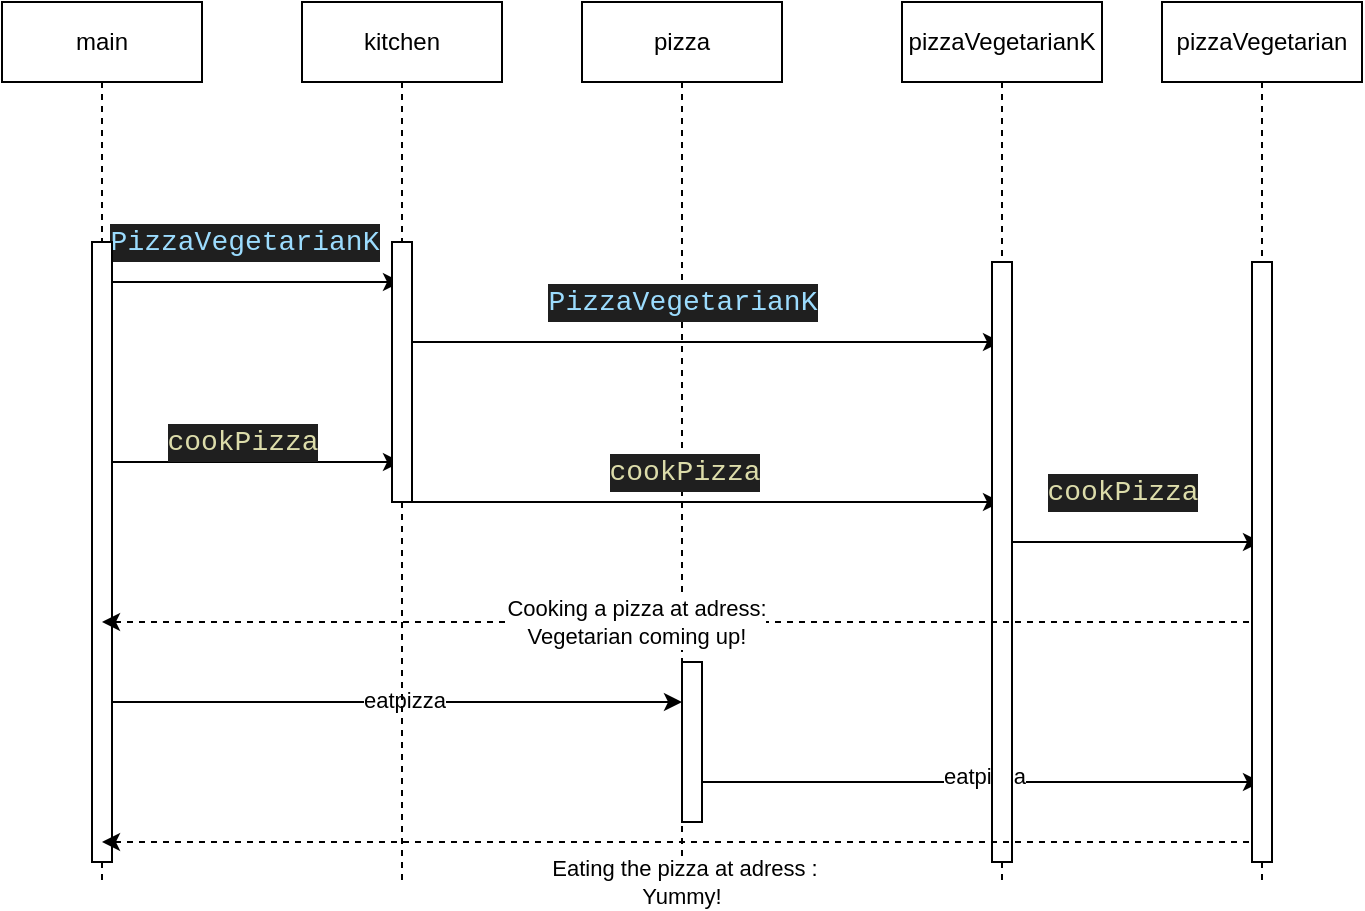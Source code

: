 <mxfile>
    <diagram id="w488eMdSrrScmeYAH7xI" name="Page-2">
        <mxGraphModel dx="1211" dy="431" grid="1" gridSize="10" guides="1" tooltips="1" connect="1" arrows="1" fold="1" page="1" pageScale="1" pageWidth="850" pageHeight="1100" math="0" shadow="0">
            <root>
                <mxCell id="0"/>
                <mxCell id="1" parent="0"/>
                <mxCell id="aKakOt_8vA6-n3YdVmNr-4" style="edgeStyle=none;html=1;" parent="1" source="hhzmSWERf4caIdVodCfD-2" target="hhzmSWERf4caIdVodCfD-4" edge="1">
                    <mxGeometry relative="1" as="geometry">
                        <Array as="points">
                            <mxPoint x="320" y="160"/>
                        </Array>
                    </mxGeometry>
                </mxCell>
                <mxCell id="aKakOt_8vA6-n3YdVmNr-10" value="&lt;div style=&quot;color: rgb(204, 204, 204); background-color: rgb(31, 31, 31); font-family: Consolas, &amp;quot;Courier New&amp;quot;, monospace; font-size: 14px; line-height: 19px;&quot;&gt;&lt;span style=&quot;color: #9cdcfe;&quot;&gt;PizzaVegetarianK&lt;/span&gt;&lt;/div&gt;" style="edgeLabel;html=1;align=center;verticalAlign=middle;resizable=0;points=[];" parent="aKakOt_8vA6-n3YdVmNr-4" vertex="1" connectable="0">
                    <mxGeometry x="0.172" relative="1" as="geometry">
                        <mxPoint x="-17" y="-20" as="offset"/>
                    </mxGeometry>
                </mxCell>
                <mxCell id="aKakOt_8vA6-n3YdVmNr-13" style="edgeStyle=none;html=1;" parent="1" source="hhzmSWERf4caIdVodCfD-2" target="hhzmSWERf4caIdVodCfD-4" edge="1">
                    <mxGeometry relative="1" as="geometry">
                        <Array as="points">
                            <mxPoint x="320" y="250"/>
                        </Array>
                    </mxGeometry>
                </mxCell>
                <mxCell id="aKakOt_8vA6-n3YdVmNr-23" style="edgeStyle=none;html=1;" parent="1" source="hhzmSWERf4caIdVodCfD-2" target="hhzmSWERf4caIdVodCfD-3" edge="1">
                    <mxGeometry relative="1" as="geometry">
                        <Array as="points">
                            <mxPoint x="540" y="370"/>
                        </Array>
                    </mxGeometry>
                </mxCell>
                <mxCell id="aKakOt_8vA6-n3YdVmNr-24" value="eatpizza" style="edgeLabel;html=1;align=center;verticalAlign=middle;resizable=0;points=[];" parent="aKakOt_8vA6-n3YdVmNr-23" vertex="1" connectable="0">
                    <mxGeometry x="0.708" y="1" relative="1" as="geometry">
                        <mxPoint x="-97" as="offset"/>
                    </mxGeometry>
                </mxCell>
                <mxCell id="hhzmSWERf4caIdVodCfD-2" value="main" style="shape=umlLifeline;perimeter=lifelinePerimeter;whiteSpace=wrap;html=1;container=1;collapsible=0;recursiveResize=0;outlineConnect=0;" parent="1" vertex="1">
                    <mxGeometry x="200" y="20" width="100" height="440" as="geometry"/>
                </mxCell>
                <mxCell id="2" value="" style="html=1;points=[];perimeter=orthogonalPerimeter;" vertex="1" parent="hhzmSWERf4caIdVodCfD-2">
                    <mxGeometry x="45" y="120" width="10" height="310" as="geometry"/>
                </mxCell>
                <mxCell id="aKakOt_8vA6-n3YdVmNr-25" style="edgeStyle=none;html=1;" parent="1" source="hhzmSWERf4caIdVodCfD-3" target="aKakOt_8vA6-n3YdVmNr-3" edge="1">
                    <mxGeometry relative="1" as="geometry">
                        <Array as="points">
                            <mxPoint x="690" y="410"/>
                        </Array>
                    </mxGeometry>
                </mxCell>
                <mxCell id="aKakOt_8vA6-n3YdVmNr-26" value="eatpizza" style="edgeLabel;html=1;align=center;verticalAlign=middle;resizable=0;points=[];" parent="aKakOt_8vA6-n3YdVmNr-25" vertex="1" connectable="0">
                    <mxGeometry x="-0.088" y="3" relative="1" as="geometry">
                        <mxPoint x="19" as="offset"/>
                    </mxGeometry>
                </mxCell>
                <mxCell id="hhzmSWERf4caIdVodCfD-3" value="pizza" style="shape=umlLifeline;perimeter=lifelinePerimeter;whiteSpace=wrap;html=1;container=1;collapsible=0;recursiveResize=0;outlineConnect=0;" parent="1" vertex="1">
                    <mxGeometry x="490" y="20" width="100" height="440" as="geometry"/>
                </mxCell>
                <mxCell id="aKakOt_8vA6-n3YdVmNr-11" value="&lt;div style=&quot;color: rgb(204, 204, 204); background-color: rgb(31, 31, 31); font-family: Consolas, &amp;quot;Courier New&amp;quot;, monospace; font-size: 14px; line-height: 19px;&quot;&gt;&lt;span style=&quot;color: #9cdcfe;&quot;&gt;PizzaVegetarianK&lt;/span&gt;&lt;/div&gt;" style="edgeLabel;html=1;align=center;verticalAlign=middle;resizable=0;points=[];" parent="hhzmSWERf4caIdVodCfD-3" vertex="1" connectable="0">
                    <mxGeometry x="50" y="150" as="geometry"/>
                </mxCell>
                <mxCell id="4" value="" style="html=1;points=[];perimeter=orthogonalPerimeter;" vertex="1" parent="hhzmSWERf4caIdVodCfD-3">
                    <mxGeometry x="50" y="330" width="10" height="80" as="geometry"/>
                </mxCell>
                <mxCell id="aKakOt_8vA6-n3YdVmNr-7" style="edgeStyle=none;html=1;" parent="1" source="hhzmSWERf4caIdVodCfD-4" target="hhzmSWERf4caIdVodCfD-5" edge="1">
                    <mxGeometry relative="1" as="geometry">
                        <Array as="points">
                            <mxPoint x="550" y="190"/>
                        </Array>
                    </mxGeometry>
                </mxCell>
                <mxCell id="aKakOt_8vA6-n3YdVmNr-15" style="edgeStyle=none;html=1;" parent="1" source="hhzmSWERf4caIdVodCfD-4" target="hhzmSWERf4caIdVodCfD-5" edge="1">
                    <mxGeometry relative="1" as="geometry">
                        <Array as="points">
                            <mxPoint x="640" y="270"/>
                        </Array>
                    </mxGeometry>
                </mxCell>
                <mxCell id="aKakOt_8vA6-n3YdVmNr-16" value="&lt;div style=&quot;color: rgb(204, 204, 204); background-color: rgb(31, 31, 31); font-family: Consolas, &amp;quot;Courier New&amp;quot;, monospace; font-size: 14px; line-height: 19px;&quot;&gt;&lt;span style=&quot;color: #dcdcaa;&quot;&gt;cookPizza&lt;/span&gt;&lt;/div&gt;" style="edgeLabel;html=1;align=center;verticalAlign=middle;resizable=0;points=[];" parent="aKakOt_8vA6-n3YdVmNr-15" vertex="1" connectable="0">
                    <mxGeometry x="0.259" y="-1" relative="1" as="geometry">
                        <mxPoint x="-48" y="-16" as="offset"/>
                    </mxGeometry>
                </mxCell>
                <mxCell id="hhzmSWERf4caIdVodCfD-4" value="kitchen" style="shape=umlLifeline;perimeter=lifelinePerimeter;whiteSpace=wrap;html=1;container=1;collapsible=0;recursiveResize=0;outlineConnect=0;" parent="1" vertex="1">
                    <mxGeometry x="350" y="20" width="100" height="440" as="geometry"/>
                </mxCell>
                <mxCell id="3" value="" style="html=1;points=[];perimeter=orthogonalPerimeter;" vertex="1" parent="hhzmSWERf4caIdVodCfD-4">
                    <mxGeometry x="45" y="120" width="10" height="130" as="geometry"/>
                </mxCell>
                <mxCell id="aKakOt_8vA6-n3YdVmNr-17" style="edgeStyle=none;html=1;" parent="1" source="hhzmSWERf4caIdVodCfD-5" target="aKakOt_8vA6-n3YdVmNr-3" edge="1">
                    <mxGeometry relative="1" as="geometry">
                        <Array as="points">
                            <mxPoint x="770" y="290"/>
                        </Array>
                    </mxGeometry>
                </mxCell>
                <mxCell id="hhzmSWERf4caIdVodCfD-5" value="pizzaVegetarianK" style="shape=umlLifeline;perimeter=lifelinePerimeter;whiteSpace=wrap;html=1;container=1;collapsible=0;recursiveResize=0;outlineConnect=0;" parent="1" vertex="1">
                    <mxGeometry x="650" y="20" width="100" height="440" as="geometry"/>
                </mxCell>
                <mxCell id="5" value="" style="html=1;points=[];perimeter=orthogonalPerimeter;" vertex="1" parent="hhzmSWERf4caIdVodCfD-5">
                    <mxGeometry x="45" y="130" width="10" height="300" as="geometry"/>
                </mxCell>
                <mxCell id="aKakOt_8vA6-n3YdVmNr-19" style="edgeStyle=none;html=1;dashed=1;" parent="1" source="aKakOt_8vA6-n3YdVmNr-3" edge="1">
                    <mxGeometry relative="1" as="geometry">
                        <mxPoint x="250" y="330" as="targetPoint"/>
                        <Array as="points">
                            <mxPoint x="540" y="330"/>
                        </Array>
                    </mxGeometry>
                </mxCell>
                <mxCell id="aKakOt_8vA6-n3YdVmNr-21" value="Cooking a pizza at adress:&lt;br&gt;Vegetarian coming up!" style="edgeLabel;html=1;align=center;verticalAlign=middle;resizable=0;points=[];" parent="aKakOt_8vA6-n3YdVmNr-19" vertex="1" connectable="0">
                    <mxGeometry x="0.08" relative="1" as="geometry">
                        <mxPoint as="offset"/>
                    </mxGeometry>
                </mxCell>
                <mxCell id="aKakOt_8vA6-n3YdVmNr-27" style="edgeStyle=none;html=1;dashed=1;" parent="1" source="aKakOt_8vA6-n3YdVmNr-3" target="hhzmSWERf4caIdVodCfD-2" edge="1">
                    <mxGeometry relative="1" as="geometry">
                        <Array as="points">
                            <mxPoint x="560" y="440"/>
                        </Array>
                    </mxGeometry>
                </mxCell>
                <mxCell id="aKakOt_8vA6-n3YdVmNr-28" value="Eating the pizza at adress :&lt;br&gt;Yummy!&amp;nbsp;" style="edgeLabel;html=1;align=center;verticalAlign=middle;resizable=0;points=[];" parent="aKakOt_8vA6-n3YdVmNr-27" vertex="1" connectable="0">
                    <mxGeometry x="-0.229" y="2" relative="1" as="geometry">
                        <mxPoint x="-65" y="18" as="offset"/>
                    </mxGeometry>
                </mxCell>
                <mxCell id="aKakOt_8vA6-n3YdVmNr-3" value="pizzaVegetarian" style="shape=umlLifeline;perimeter=lifelinePerimeter;whiteSpace=wrap;html=1;container=1;collapsible=0;recursiveResize=0;outlineConnect=0;" parent="1" vertex="1">
                    <mxGeometry x="780" y="20" width="100" height="440" as="geometry"/>
                </mxCell>
                <mxCell id="aKakOt_8vA6-n3YdVmNr-18" value="&lt;div style=&quot;color: rgb(204, 204, 204); background-color: rgb(31, 31, 31); font-family: Consolas, &amp;quot;Courier New&amp;quot;, monospace; font-size: 14px; line-height: 19px;&quot;&gt;&lt;span style=&quot;color: #dcdcaa;&quot;&gt;cookPizza&lt;/span&gt;&lt;/div&gt;" style="edgeLabel;html=1;align=center;verticalAlign=middle;resizable=0;points=[];" parent="aKakOt_8vA6-n3YdVmNr-3" vertex="1" connectable="0">
                    <mxGeometry x="-20" y="245" as="geometry"/>
                </mxCell>
                <mxCell id="6" value="" style="html=1;points=[];perimeter=orthogonalPerimeter;" vertex="1" parent="aKakOt_8vA6-n3YdVmNr-3">
                    <mxGeometry x="45" y="130" width="10" height="300" as="geometry"/>
                </mxCell>
                <mxCell id="aKakOt_8vA6-n3YdVmNr-14" value="&lt;div style=&quot;color: rgb(204, 204, 204); background-color: rgb(31, 31, 31); font-family: Consolas, &amp;quot;Courier New&amp;quot;, monospace; font-size: 14px; line-height: 19px;&quot;&gt;&lt;span style=&quot;color: #dcdcaa;&quot;&gt;cookPizza&lt;/span&gt;&lt;/div&gt;" style="text;html=1;align=center;verticalAlign=middle;resizable=0;points=[];autosize=1;strokeColor=none;fillColor=none;" parent="1" vertex="1">
                    <mxGeometry x="275" y="225" width="90" height="30" as="geometry"/>
                </mxCell>
            </root>
        </mxGraphModel>
    </diagram>
    <diagram id="nu4BgPHHvua-juoNBHTg" name="Page-1">
        <mxGraphModel dx="2753" dy="837" grid="1" gridSize="10" guides="1" tooltips="1" connect="1" arrows="1" fold="1" page="1" pageScale="1" pageWidth="850" pageHeight="1100" math="0" shadow="0">
            <root>
                <mxCell id="0"/>
                <mxCell id="1" parent="0"/>
                <mxCell id="5" style="edgeStyle=orthogonalEdgeStyle;rounded=0;orthogonalLoop=1;jettySize=auto;html=1;entryX=0.113;entryY=1.042;entryDx=0;entryDy=0;dashed=1;endArrow=block;endFill=0;exitX=1;exitY=0.5;exitDx=0;exitDy=0;entryPerimeter=0;" parent="1" source="8-PO0jTKU7p_vb8nxFbo-35" target="8-PO0jTKU7p_vb8nxFbo-38" edge="1">
                    <mxGeometry relative="1" as="geometry">
                        <mxPoint x="310" y="335" as="sourcePoint"/>
                        <mxPoint x="387.5" y="280" as="targetPoint"/>
                    </mxGeometry>
                </mxCell>
                <mxCell id="6" style="edgeStyle=orthogonalEdgeStyle;rounded=0;orthogonalLoop=1;jettySize=auto;html=1;entryX=0.89;entryY=1.02;entryDx=0;entryDy=0;dashed=1;endArrow=block;endFill=0;entryPerimeter=0;exitX=0;exitY=0.5;exitDx=0;exitDy=0;" parent="1" target="8-PO0jTKU7p_vb8nxFbo-38" edge="1" source="8-PO0jTKU7p_vb8nxFbo-44">
                    <mxGeometry relative="1" as="geometry">
                        <mxPoint x="550.048" y="310" as="sourcePoint"/>
                        <mxPoint x="462.5" y="280" as="targetPoint"/>
                    </mxGeometry>
                </mxCell>
                <mxCell id="7" style="edgeStyle=orthogonalEdgeStyle;rounded=0;orthogonalLoop=1;jettySize=auto;html=1;entryX=0.5;entryY=1;entryDx=0;entryDy=0;dashed=1;endArrow=block;endFill=0;" parent="1" target="8-PO0jTKU7p_vb8nxFbo-38" edge="1">
                    <mxGeometry relative="1" as="geometry">
                        <mxPoint x="405" y="420" as="sourcePoint"/>
                        <mxPoint x="425" y="280" as="targetPoint"/>
                    </mxGeometry>
                </mxCell>
                <mxCell id="9" style="edgeStyle=orthogonalEdgeStyle;rounded=0;orthogonalLoop=1;jettySize=auto;html=1;entryX=1;entryY=0.75;entryDx=0;entryDy=0;dashed=1;" parent="1" source="10" target="8-PO0jTKU7p_vb8nxFbo-38" edge="1">
                    <mxGeometry relative="1" as="geometry">
                        <mxPoint x="500" y="240" as="targetPoint"/>
                    </mxGeometry>
                </mxCell>
                <mxCell id="10" value="PizzaKitchen" style="swimlane;fontStyle=1;align=center;verticalAlign=top;childLayout=stackLayout;horizontal=1;startSize=26;horizontalStack=0;resizeParent=1;resizeParentMax=0;resizeLast=0;collapsible=1;marginBottom=0;whiteSpace=wrap;html=1;" parent="1" vertex="1">
                    <mxGeometry x="790" y="160" width="170" height="112" as="geometry"/>
                </mxCell>
                <mxCell id="33" value="-price : float" style="text;strokeColor=none;fillColor=none;align=left;verticalAlign=top;spacingLeft=4;spacingRight=4;overflow=hidden;rotatable=0;points=[[0,0.5],[1,0.5]];portConstraint=eastwest;whiteSpace=wrap;html=1;" parent="10" vertex="1">
                    <mxGeometry y="26" width="170" height="26" as="geometry"/>
                </mxCell>
                <mxCell id="34" value="-diameter : int" style="text;strokeColor=none;fillColor=none;align=left;verticalAlign=top;spacingLeft=4;spacingRight=4;overflow=hidden;rotatable=0;points=[[0,0.5],[1,0.5]];portConstraint=eastwest;whiteSpace=wrap;html=1;" parent="10" vertex="1">
                    <mxGeometry y="52" width="170" height="26" as="geometry"/>
                </mxCell>
                <mxCell id="12" value="" style="line;strokeWidth=1;fillColor=none;align=left;verticalAlign=middle;spacingTop=-1;spacingLeft=3;spacingRight=3;rotatable=0;labelPosition=right;points=[];portConstraint=eastwest;strokeColor=inherit;" parent="10" vertex="1">
                    <mxGeometry y="78" width="170" height="8" as="geometry"/>
                </mxCell>
                <mxCell id="PmX9JJbl0aYjowa2N68y-37" value="-cookPizza() : Pizza*" style="text;strokeColor=none;fillColor=none;align=left;verticalAlign=top;spacingLeft=4;spacingRight=4;overflow=hidden;rotatable=0;points=[[0,0.5],[1,0.5]];portConstraint=eastwest;" vertex="1" parent="10">
                    <mxGeometry y="86" width="170" height="26" as="geometry"/>
                </mxCell>
                <mxCell id="14" value="PizzaVeganCreator" style="swimlane;fontStyle=1;align=center;verticalAlign=top;childLayout=stackLayout;horizontal=1;startSize=26;horizontalStack=0;resizeParent=1;resizeParentMax=0;resizeLast=0;collapsible=1;marginBottom=0;whiteSpace=wrap;html=1;" parent="1" vertex="1">
                    <mxGeometry x="610" y="390" width="217" height="60" as="geometry"/>
                </mxCell>
                <mxCell id="16" value="" style="line;strokeWidth=1;fillColor=none;align=left;verticalAlign=middle;spacingTop=-1;spacingLeft=3;spacingRight=3;rotatable=0;labelPosition=right;points=[];portConstraint=eastwest;strokeColor=inherit;" parent="14" vertex="1">
                    <mxGeometry y="26" width="217" height="8" as="geometry"/>
                </mxCell>
                <mxCell id="PmX9JJbl0aYjowa2N68y-35" value="-cookPizza() : Pizza*" style="text;strokeColor=none;fillColor=none;align=left;verticalAlign=top;spacingLeft=4;spacingRight=4;overflow=hidden;rotatable=0;points=[[0,0.5],[1,0.5]];portConstraint=eastwest;" vertex="1" parent="14">
                    <mxGeometry y="34" width="217" height="26" as="geometry"/>
                </mxCell>
                <mxCell id="18" style="edgeStyle=orthogonalEdgeStyle;rounded=0;orthogonalLoop=1;jettySize=auto;html=1;entryX=0.423;entryY=1.015;entryDx=0;entryDy=0;entryPerimeter=0;endArrow=block;endFill=0;" parent="1" source="19" edge="1">
                    <mxGeometry relative="1" as="geometry">
                        <mxPoint x="861.91" y="272.39" as="targetPoint"/>
                        <Array as="points">
                            <mxPoint x="868" y="320"/>
                            <mxPoint x="868" y="320"/>
                        </Array>
                    </mxGeometry>
                </mxCell>
                <mxCell id="19" value="PizzaVegetarianCreator" style="swimlane;fontStyle=1;align=center;verticalAlign=top;childLayout=stackLayout;horizontal=1;startSize=26;horizontalStack=0;resizeParent=1;resizeParentMax=0;resizeLast=0;collapsible=1;marginBottom=0;whiteSpace=wrap;html=1;" parent="1" vertex="1">
                    <mxGeometry x="850" y="390" width="210" height="60" as="geometry"/>
                </mxCell>
                <mxCell id="21" value="" style="line;strokeWidth=1;fillColor=none;align=left;verticalAlign=middle;spacingTop=-1;spacingLeft=3;spacingRight=3;rotatable=0;labelPosition=right;points=[];portConstraint=eastwest;strokeColor=inherit;" parent="19" vertex="1">
                    <mxGeometry y="26" width="210" height="8" as="geometry"/>
                </mxCell>
                <mxCell id="PmX9JJbl0aYjowa2N68y-36" value="-cookPizza() : Pizza*" style="text;strokeColor=none;fillColor=none;align=left;verticalAlign=top;spacingLeft=4;spacingRight=4;overflow=hidden;rotatable=0;points=[[0,0.5],[1,0.5]];portConstraint=eastwest;" vertex="1" parent="19">
                    <mxGeometry y="34" width="210" height="26" as="geometry"/>
                </mxCell>
                <mxCell id="23" value="PizzaCalezoneCreator" style="swimlane;fontStyle=1;align=center;verticalAlign=top;childLayout=stackLayout;horizontal=1;startSize=26;horizontalStack=0;resizeParent=1;resizeParentMax=0;resizeLast=0;collapsible=1;marginBottom=0;whiteSpace=wrap;html=1;" parent="1" vertex="1">
                    <mxGeometry x="1130" y="390" width="230" height="60" as="geometry"/>
                </mxCell>
                <mxCell id="25" value="" style="line;strokeWidth=1;fillColor=none;align=left;verticalAlign=middle;spacingTop=-1;spacingLeft=3;spacingRight=3;rotatable=0;labelPosition=right;points=[];portConstraint=eastwest;strokeColor=inherit;" parent="23" vertex="1">
                    <mxGeometry y="26" width="230" height="8" as="geometry"/>
                </mxCell>
                <mxCell id="PmX9JJbl0aYjowa2N68y-38" value="-cookPizza() : Pizza*" style="text;strokeColor=none;fillColor=none;align=left;verticalAlign=top;spacingLeft=4;spacingRight=4;overflow=hidden;rotatable=0;points=[[0,0.5],[1,0.5]];portConstraint=eastwest;" vertex="1" parent="23">
                    <mxGeometry y="34" width="230" height="26" as="geometry"/>
                </mxCell>
                <mxCell id="27" style="edgeStyle=orthogonalEdgeStyle;rounded=0;orthogonalLoop=1;jettySize=auto;html=1;entryX=0.298;entryY=1.077;entryDx=0;entryDy=0;entryPerimeter=0;endArrow=block;endFill=0;" parent="1" source="14" edge="1">
                    <mxGeometry relative="1" as="geometry">
                        <Array as="points">
                            <mxPoint x="747" y="300"/>
                            <mxPoint x="848" y="300"/>
                        </Array>
                        <mxPoint x="840.66" y="274.002" as="targetPoint"/>
                    </mxGeometry>
                </mxCell>
                <mxCell id="28" style="edgeStyle=orthogonalEdgeStyle;rounded=0;orthogonalLoop=1;jettySize=auto;html=1;entryX=0.868;entryY=1.077;entryDx=0;entryDy=0;entryPerimeter=0;endArrow=block;endFill=0;" parent="1" source="23" edge="1">
                    <mxGeometry relative="1" as="geometry">
                        <Array as="points">
                            <mxPoint x="1210" y="300"/>
                            <mxPoint x="939" y="300"/>
                        </Array>
                        <mxPoint x="937.56" y="274.002" as="targetPoint"/>
                    </mxGeometry>
                </mxCell>
                <mxCell id="8-PO0jTKU7p_vb8nxFbo-34" value="PizzaCalzone" style="swimlane;fontStyle=1;align=center;verticalAlign=top;childLayout=stackLayout;horizontal=1;startSize=26;horizontalStack=0;resizeParent=1;resizeParentMax=0;resizeLast=0;collapsible=1;marginBottom=0;" parent="1" vertex="1">
                    <mxGeometry x="-190" y="272" width="290" height="112" as="geometry"/>
                </mxCell>
                <mxCell id="8-PO0jTKU7p_vb8nxFbo-35" value="-dough_type : string " style="text;strokeColor=none;fillColor=none;align=left;verticalAlign=top;spacingLeft=4;spacingRight=4;overflow=hidden;rotatable=0;points=[[0,0.5],[1,0.5]];portConstraint=eastwest;" parent="8-PO0jTKU7p_vb8nxFbo-34" vertex="1">
                    <mxGeometry y="26" width="290" height="26" as="geometry"/>
                </mxCell>
                <mxCell id="8-PO0jTKU7p_vb8nxFbo-47" value="-cheese_type : string " style="text;strokeColor=none;fillColor=none;align=left;verticalAlign=top;spacingLeft=4;spacingRight=4;overflow=hidden;rotatable=0;points=[[0,0.5],[1,0.5]];portConstraint=eastwest;" parent="8-PO0jTKU7p_vb8nxFbo-34" vertex="1">
                    <mxGeometry y="52" width="290" height="26" as="geometry"/>
                </mxCell>
                <mxCell id="8-PO0jTKU7p_vb8nxFbo-36" value="" style="line;strokeWidth=1;fillColor=none;align=left;verticalAlign=middle;spacingTop=-1;spacingLeft=3;spacingRight=3;rotatable=0;labelPosition=right;points=[];portConstraint=eastwest;strokeColor=inherit;" parent="8-PO0jTKU7p_vb8nxFbo-34" vertex="1">
                    <mxGeometry y="78" width="290" height="8" as="geometry"/>
                </mxCell>
                <mxCell id="8-PO0jTKU7p_vb8nxFbo-37" value="+PizzaCalezone(float price, int diameter) : void" style="text;strokeColor=none;fillColor=none;align=left;verticalAlign=top;spacingLeft=4;spacingRight=4;overflow=hidden;rotatable=0;points=[[0,0.5],[1,0.5]];portConstraint=eastwest;" parent="8-PO0jTKU7p_vb8nxFbo-34" vertex="1">
                    <mxGeometry y="86" width="290" height="26" as="geometry"/>
                </mxCell>
                <mxCell id="8-PO0jTKU7p_vb8nxFbo-38" value="&lt;p style=&quot;margin:0px;margin-top:4px;text-align:center;&quot;&gt;&lt;i&gt;&amp;lt;&amp;lt;Interface&amp;gt;&amp;gt;&lt;/i&gt;&lt;br&gt;&lt;b&gt;Pizza&lt;/b&gt;&lt;/p&gt;&lt;hr size=&quot;1&quot;&gt;&lt;p style=&quot;margin:0px;margin-left:4px;&quot;&gt;protected price : float&lt;br&gt;protected diameter : int&lt;/p&gt;&lt;hr size=&quot;1&quot;&gt;&lt;p style=&quot;margin:0px;margin-left:4px;&quot;&gt;+eatPizza() : void&lt;br&gt;&lt;br&gt;&lt;/p&gt;" style="verticalAlign=top;align=left;overflow=fill;fontSize=12;fontFamily=Helvetica;html=1;" parent="1" vertex="1">
                    <mxGeometry x="260" y="60" width="190" height="160" as="geometry"/>
                </mxCell>
                <mxCell id="8-PO0jTKU7p_vb8nxFbo-39" value="PizzaVegan" style="swimlane;fontStyle=1;align=center;verticalAlign=top;childLayout=stackLayout;horizontal=1;startSize=26;horizontalStack=0;resizeParent=1;resizeParentMax=0;resizeLast=0;collapsible=1;marginBottom=0;" parent="1" vertex="1">
                    <mxGeometry x="220" y="420" width="310" height="86" as="geometry"/>
                </mxCell>
                <mxCell id="8-PO0jTKU7p_vb8nxFbo-40" value="- dough : string" style="text;strokeColor=none;fillColor=none;align=left;verticalAlign=top;spacingLeft=4;spacingRight=4;overflow=hidden;rotatable=0;points=[[0,0.5],[1,0.5]];portConstraint=eastwest;" parent="8-PO0jTKU7p_vb8nxFbo-39" vertex="1">
                    <mxGeometry y="26" width="310" height="26" as="geometry"/>
                </mxCell>
                <mxCell id="8-PO0jTKU7p_vb8nxFbo-41" value="" style="line;strokeWidth=1;fillColor=none;align=left;verticalAlign=middle;spacingTop=-1;spacingLeft=3;spacingRight=3;rotatable=0;labelPosition=right;points=[];portConstraint=eastwest;strokeColor=inherit;" parent="8-PO0jTKU7p_vb8nxFbo-39" vertex="1">
                    <mxGeometry y="52" width="310" height="8" as="geometry"/>
                </mxCell>
                <mxCell id="8-PO0jTKU7p_vb8nxFbo-42" value="+PizzaCalezone(float price, int diameter) : void" style="text;strokeColor=none;fillColor=none;align=left;verticalAlign=top;spacingLeft=4;spacingRight=4;overflow=hidden;rotatable=0;points=[[0,0.5],[1,0.5]];portConstraint=eastwest;" parent="8-PO0jTKU7p_vb8nxFbo-39" vertex="1">
                    <mxGeometry y="60" width="310" height="26" as="geometry"/>
                </mxCell>
                <mxCell id="8-PO0jTKU7p_vb8nxFbo-43" value="PizzaVegetarian" style="swimlane;fontStyle=1;align=center;verticalAlign=top;childLayout=stackLayout;horizontal=1;startSize=26;horizontalStack=0;resizeParent=1;resizeParentMax=0;resizeLast=0;collapsible=1;marginBottom=0;" parent="1" vertex="1">
                    <mxGeometry x="460" y="272" width="270" height="112" as="geometry"/>
                </mxCell>
                <mxCell id="8-PO0jTKU7p_vb8nxFbo-44" value="- dough : string" style="text;strokeColor=none;fillColor=none;align=left;verticalAlign=top;spacingLeft=4;spacingRight=4;overflow=hidden;rotatable=0;points=[[0,0.5],[1,0.5]];portConstraint=eastwest;" parent="8-PO0jTKU7p_vb8nxFbo-43" vertex="1">
                    <mxGeometry y="26" width="270" height="26" as="geometry"/>
                </mxCell>
                <mxCell id="35" value="-cheese : string" style="text;strokeColor=none;fillColor=none;align=left;verticalAlign=top;spacingLeft=4;spacingRight=4;overflow=hidden;rotatable=0;points=[[0,0.5],[1,0.5]];portConstraint=eastwest;" parent="8-PO0jTKU7p_vb8nxFbo-43" vertex="1">
                    <mxGeometry y="52" width="270" height="26" as="geometry"/>
                </mxCell>
                <mxCell id="8-PO0jTKU7p_vb8nxFbo-45" value="" style="line;strokeWidth=1;fillColor=none;align=left;verticalAlign=middle;spacingTop=-1;spacingLeft=3;spacingRight=3;rotatable=0;labelPosition=right;points=[];portConstraint=eastwest;strokeColor=inherit;" parent="8-PO0jTKU7p_vb8nxFbo-43" vertex="1">
                    <mxGeometry y="78" width="270" height="8" as="geometry"/>
                </mxCell>
                <mxCell id="8-PO0jTKU7p_vb8nxFbo-46" value="-PizzaCalezone(float price, int diameter)" style="text;strokeColor=none;fillColor=none;align=left;verticalAlign=top;spacingLeft=4;spacingRight=4;overflow=hidden;rotatable=0;points=[[0,0.5],[1,0.5]];portConstraint=eastwest;" parent="8-PO0jTKU7p_vb8nxFbo-43" vertex="1">
                    <mxGeometry y="86" width="270" height="26" as="geometry"/>
                </mxCell>
            </root>
        </mxGraphModel>
    </diagram>
</mxfile>